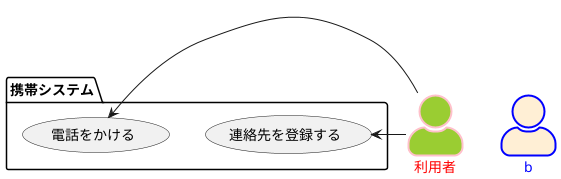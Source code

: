 @startuml ユースケース図
skinparam actorStyle awesome
actor b #PapayaWhip;line:blue;line.bold;text:blue
' left to right direction
actor 利用者 #YellowGreen;line:pink;line.bold;text:red
package 携帯システム {
usecase 連絡先を登録する
usecase 電話をかける
}
利用者 -left-> 連絡先を登録する
利用者 -left-> 電話をかける
@enduml